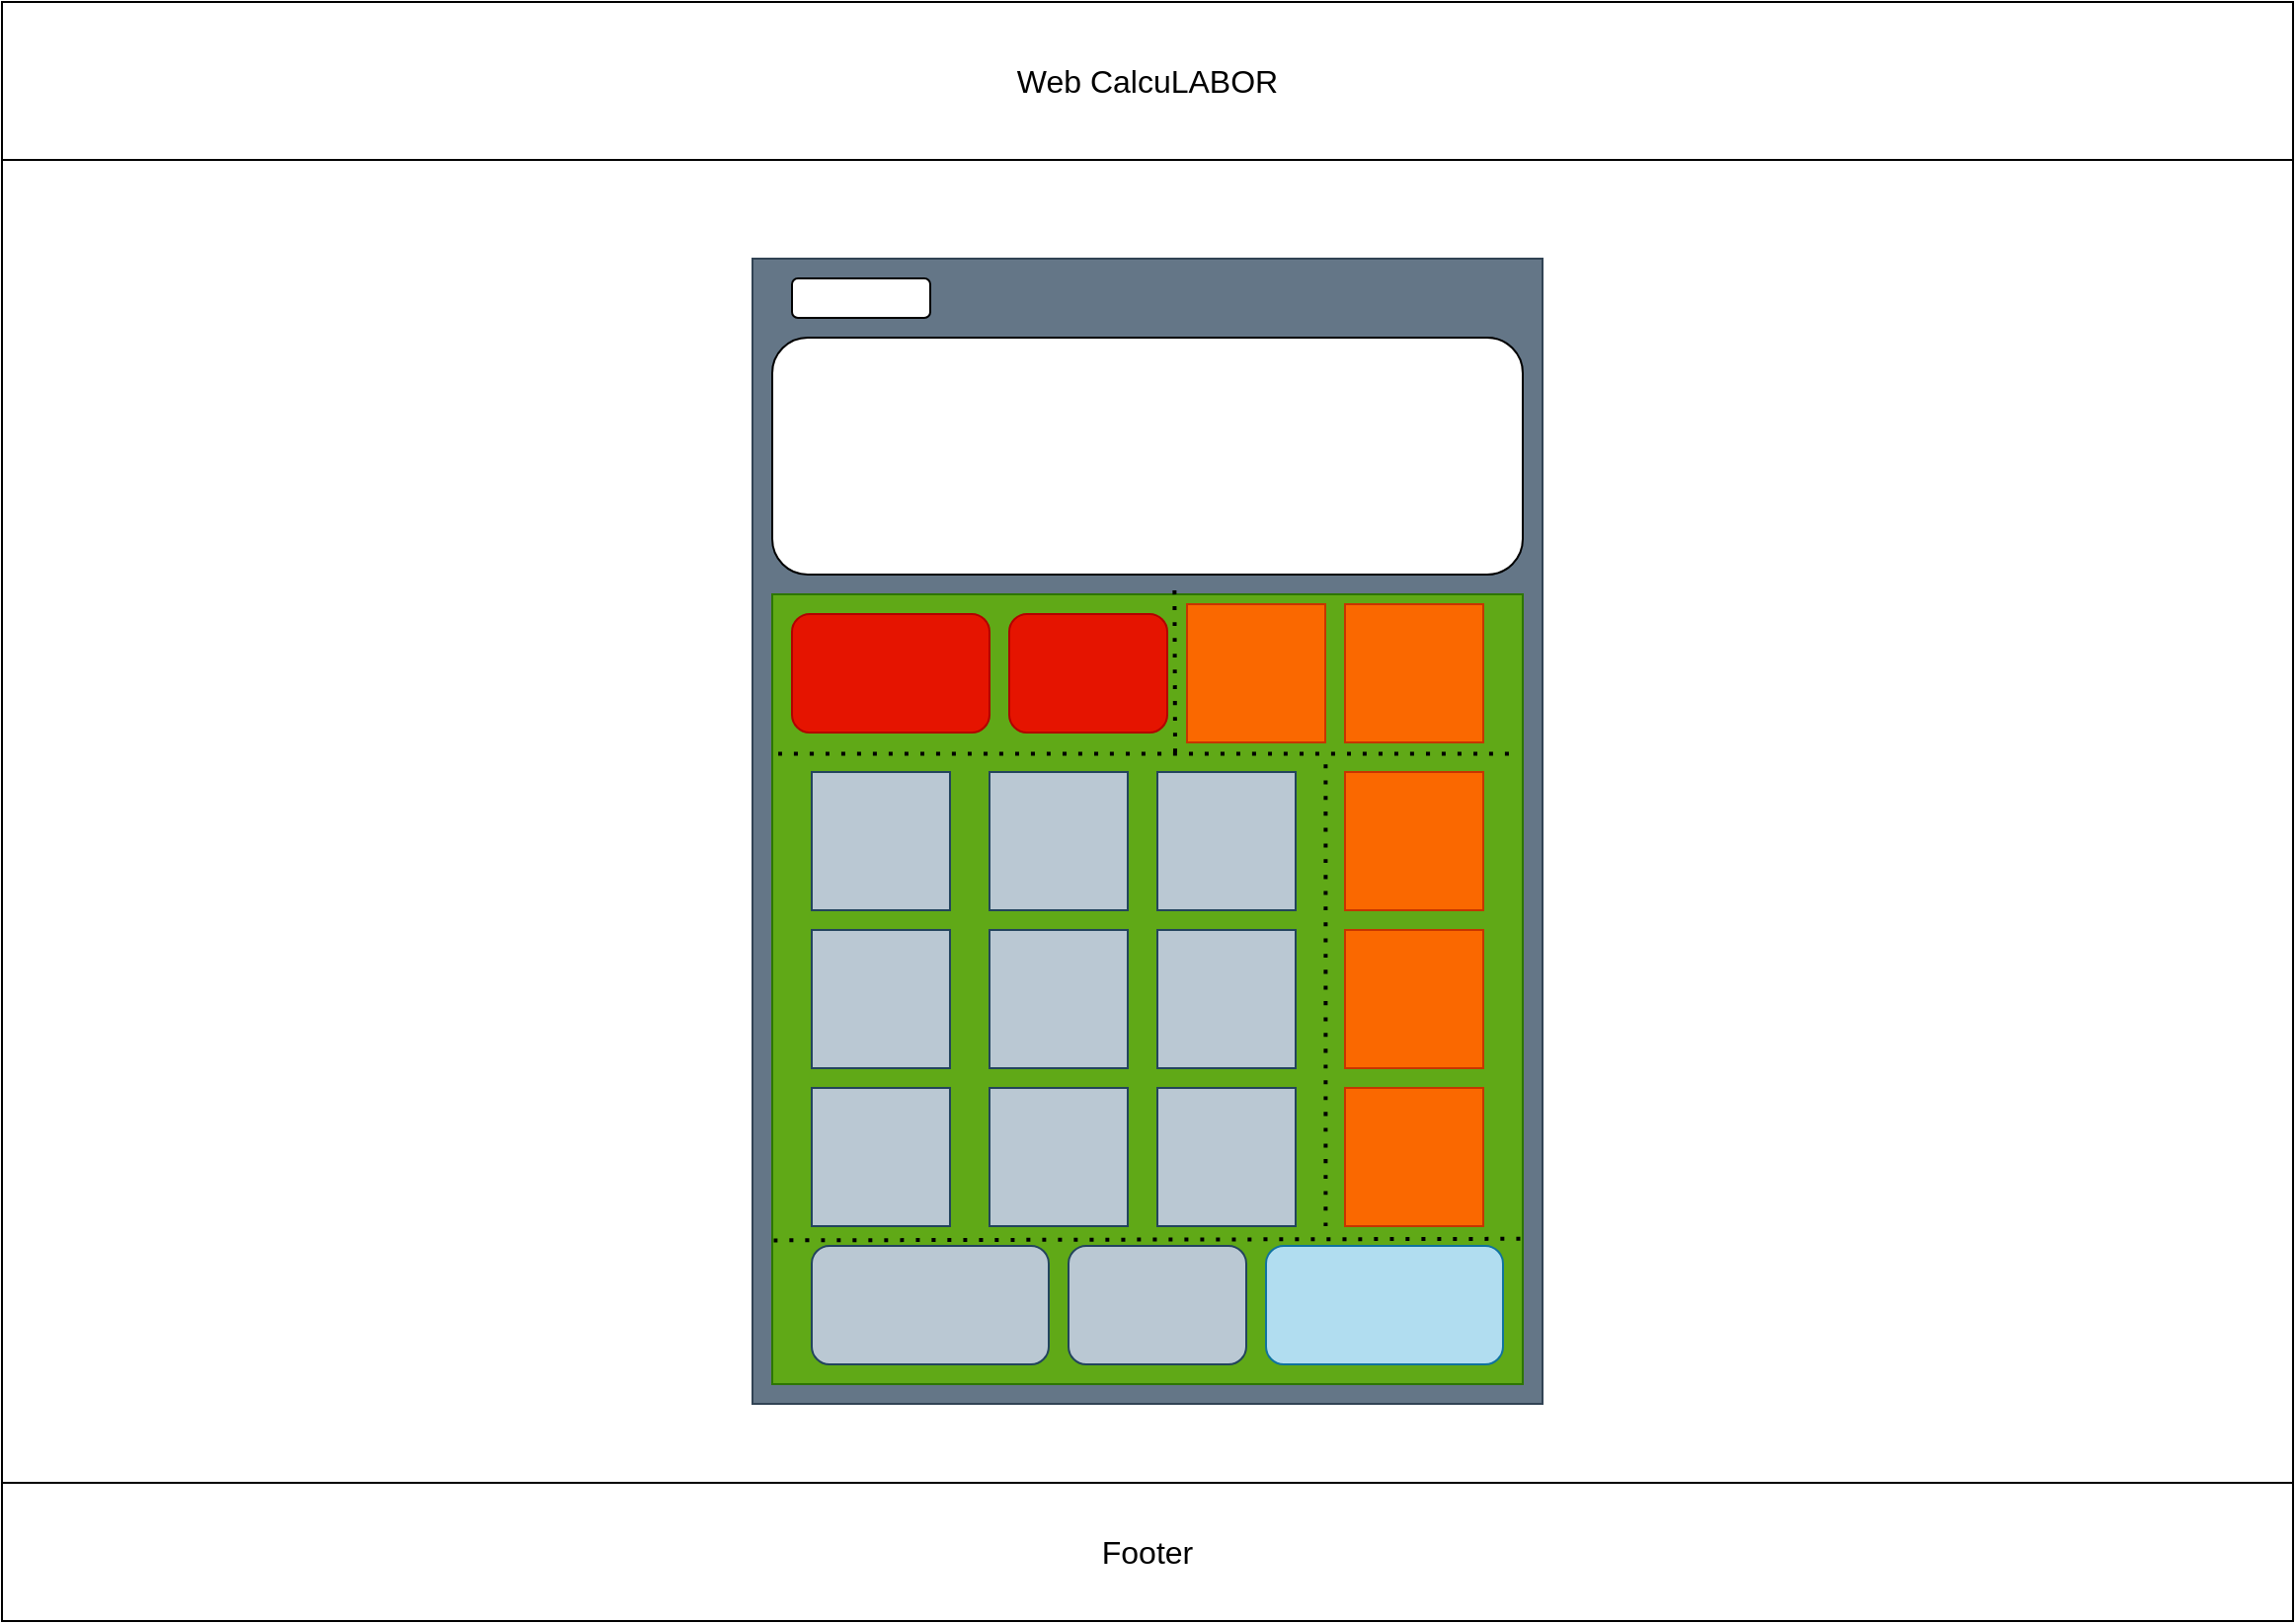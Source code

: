 <mxfile version="22.0.8" type="device">
  <diagram name="Page-1" id="lbvEOw-CsN-eb34fIVOR">
    <mxGraphModel dx="695" dy="772" grid="1" gridSize="10" guides="1" tooltips="1" connect="1" arrows="1" fold="1" page="1" pageScale="1" pageWidth="1169" pageHeight="827" math="0" shadow="0">
      <root>
        <mxCell id="0" />
        <mxCell id="1" parent="0" />
        <mxCell id="jW83JBykvSTa1SDl8wJ5-1" value="Web CalcuLABOR" style="rounded=0;whiteSpace=wrap;html=1;fontSize=16;" vertex="1" parent="1">
          <mxGeometry width="1160" height="80" as="geometry" />
        </mxCell>
        <mxCell id="jW83JBykvSTa1SDl8wJ5-2" value="" style="rounded=0;whiteSpace=wrap;html=1;fontSize=16;" vertex="1" parent="1">
          <mxGeometry y="80" width="1160" height="670" as="geometry" />
        </mxCell>
        <mxCell id="jW83JBykvSTa1SDl8wJ5-3" value="Footer" style="rounded=0;whiteSpace=wrap;html=1;fontSize=16;" vertex="1" parent="1">
          <mxGeometry y="750" width="1160" height="70" as="geometry" />
        </mxCell>
        <mxCell id="jW83JBykvSTa1SDl8wJ5-4" value="" style="rounded=0;whiteSpace=wrap;html=1;fontSize=16;fillColor=#647687;fontColor=#ffffff;strokeColor=#314354;" vertex="1" parent="1">
          <mxGeometry x="380" y="130" width="400" height="580" as="geometry" />
        </mxCell>
        <mxCell id="jW83JBykvSTa1SDl8wJ5-5" value="" style="rounded=1;whiteSpace=wrap;html=1;fontSize=16;" vertex="1" parent="1">
          <mxGeometry x="390" y="170" width="380" height="120" as="geometry" />
        </mxCell>
        <mxCell id="jW83JBykvSTa1SDl8wJ5-6" value="" style="rounded=1;whiteSpace=wrap;html=1;fontSize=16;" vertex="1" parent="1">
          <mxGeometry x="400" y="140" width="70" height="20" as="geometry" />
        </mxCell>
        <mxCell id="jW83JBykvSTa1SDl8wJ5-38" value="" style="rounded=0;whiteSpace=wrap;html=1;fontSize=16;fillColor=#60a917;fontColor=#ffffff;strokeColor=#2D7600;" vertex="1" parent="1">
          <mxGeometry x="390" y="300" width="380" height="400" as="geometry" />
        </mxCell>
        <mxCell id="jW83JBykvSTa1SDl8wJ5-7" value="" style="rounded=1;whiteSpace=wrap;html=1;fontSize=16;fillColor=#e51400;fontColor=#ffffff;strokeColor=#B20000;" vertex="1" parent="1">
          <mxGeometry x="510" y="310" width="80" height="60" as="geometry" />
        </mxCell>
        <mxCell id="jW83JBykvSTa1SDl8wJ5-8" value="" style="rounded=1;whiteSpace=wrap;html=1;fontSize=16;fillColor=#e51400;fontColor=#ffffff;strokeColor=#B20000;" vertex="1" parent="1">
          <mxGeometry x="400" y="310" width="100" height="60" as="geometry" />
        </mxCell>
        <mxCell id="jW83JBykvSTa1SDl8wJ5-9" value="" style="whiteSpace=wrap;html=1;aspect=fixed;fontSize=16;fillColor=#bac8d3;strokeColor=#23445d;" vertex="1" parent="1">
          <mxGeometry x="410" y="390" width="70" height="70" as="geometry" />
        </mxCell>
        <mxCell id="jW83JBykvSTa1SDl8wJ5-10" value="" style="whiteSpace=wrap;html=1;aspect=fixed;fontSize=16;fillColor=#bac8d3;strokeColor=#23445d;" vertex="1" parent="1">
          <mxGeometry x="500" y="390" width="70" height="70" as="geometry" />
        </mxCell>
        <mxCell id="jW83JBykvSTa1SDl8wJ5-11" value="" style="whiteSpace=wrap;html=1;aspect=fixed;fontSize=16;fillColor=#bac8d3;strokeColor=#23445d;" vertex="1" parent="1">
          <mxGeometry x="585" y="390" width="70" height="70" as="geometry" />
        </mxCell>
        <mxCell id="jW83JBykvSTa1SDl8wJ5-12" value="" style="whiteSpace=wrap;html=1;aspect=fixed;fontSize=16;fillColor=#fa6800;fontColor=#000000;strokeColor=#C73500;" vertex="1" parent="1">
          <mxGeometry x="680" y="390" width="70" height="70" as="geometry" />
        </mxCell>
        <mxCell id="jW83JBykvSTa1SDl8wJ5-18" value="" style="whiteSpace=wrap;html=1;aspect=fixed;fontSize=16;fillColor=#bac8d3;strokeColor=#23445d;" vertex="1" parent="1">
          <mxGeometry x="410" y="470" width="70" height="70" as="geometry" />
        </mxCell>
        <mxCell id="jW83JBykvSTa1SDl8wJ5-19" value="" style="whiteSpace=wrap;html=1;aspect=fixed;fontSize=16;fillColor=#bac8d3;strokeColor=#23445d;" vertex="1" parent="1">
          <mxGeometry x="500" y="470" width="70" height="70" as="geometry" />
        </mxCell>
        <mxCell id="jW83JBykvSTa1SDl8wJ5-20" value="" style="whiteSpace=wrap;html=1;aspect=fixed;fontSize=16;fillColor=#bac8d3;strokeColor=#23445d;" vertex="1" parent="1">
          <mxGeometry x="585" y="470" width="70" height="70" as="geometry" />
        </mxCell>
        <mxCell id="jW83JBykvSTa1SDl8wJ5-21" value="" style="whiteSpace=wrap;html=1;aspect=fixed;fontSize=16;fillColor=#fa6800;fontColor=#000000;strokeColor=#C73500;" vertex="1" parent="1">
          <mxGeometry x="680" y="470" width="70" height="70" as="geometry" />
        </mxCell>
        <mxCell id="jW83JBykvSTa1SDl8wJ5-22" value="" style="whiteSpace=wrap;html=1;aspect=fixed;fontSize=16;fillColor=#bac8d3;strokeColor=#23445d;" vertex="1" parent="1">
          <mxGeometry x="410" y="550" width="70" height="70" as="geometry" />
        </mxCell>
        <mxCell id="jW83JBykvSTa1SDl8wJ5-23" value="" style="whiteSpace=wrap;html=1;aspect=fixed;fontSize=16;fillColor=#bac8d3;strokeColor=#23445d;" vertex="1" parent="1">
          <mxGeometry x="500" y="550" width="70" height="70" as="geometry" />
        </mxCell>
        <mxCell id="jW83JBykvSTa1SDl8wJ5-24" value="" style="whiteSpace=wrap;html=1;aspect=fixed;fontSize=16;fillColor=#bac8d3;strokeColor=#23445d;" vertex="1" parent="1">
          <mxGeometry x="585" y="550" width="70" height="70" as="geometry" />
        </mxCell>
        <mxCell id="jW83JBykvSTa1SDl8wJ5-25" value="" style="whiteSpace=wrap;html=1;aspect=fixed;fontSize=16;fillColor=#fa6800;fontColor=#000000;strokeColor=#C73500;" vertex="1" parent="1">
          <mxGeometry x="680" y="550" width="70" height="70" as="geometry" />
        </mxCell>
        <mxCell id="jW83JBykvSTa1SDl8wJ5-27" value="" style="rounded=1;whiteSpace=wrap;html=1;fontSize=16;fillColor=#b1ddf0;strokeColor=#10739e;" vertex="1" parent="1">
          <mxGeometry x="640" y="630" width="120" height="60" as="geometry" />
        </mxCell>
        <mxCell id="jW83JBykvSTa1SDl8wJ5-28" value="" style="rounded=1;whiteSpace=wrap;html=1;fontSize=16;fillColor=#bac8d3;strokeColor=#23445d;" vertex="1" parent="1">
          <mxGeometry x="540" y="630" width="90" height="60" as="geometry" />
        </mxCell>
        <mxCell id="jW83JBykvSTa1SDl8wJ5-29" value="" style="rounded=1;whiteSpace=wrap;html=1;fontSize=16;fillColor=#bac8d3;strokeColor=#23445d;" vertex="1" parent="1">
          <mxGeometry x="410" y="630" width="120" height="60" as="geometry" />
        </mxCell>
        <mxCell id="jW83JBykvSTa1SDl8wJ5-30" value="" style="whiteSpace=wrap;html=1;aspect=fixed;fontSize=16;fillColor=#fa6800;fontColor=#000000;strokeColor=#C73500;" vertex="1" parent="1">
          <mxGeometry x="680" y="305" width="70" height="70" as="geometry" />
        </mxCell>
        <mxCell id="jW83JBykvSTa1SDl8wJ5-32" value="" style="whiteSpace=wrap;html=1;aspect=fixed;fontSize=16;fillColor=#fa6800;fontColor=#000000;strokeColor=#C73500;" vertex="1" parent="1">
          <mxGeometry x="600" y="305" width="70" height="70" as="geometry" />
        </mxCell>
        <mxCell id="jW83JBykvSTa1SDl8wJ5-36" value="" style="endArrow=none;dashed=1;html=1;dashPattern=1 3;strokeWidth=2;rounded=0;fontSize=12;startSize=8;endSize=8;curved=1;" edge="1" parent="1">
          <mxGeometry width="50" height="50" relative="1" as="geometry">
            <mxPoint x="670.2" y="620" as="sourcePoint" />
            <mxPoint x="670.2" y="380" as="targetPoint" />
          </mxGeometry>
        </mxCell>
        <mxCell id="jW83JBykvSTa1SDl8wJ5-39" value="" style="endArrow=none;dashed=1;html=1;dashPattern=1 3;strokeWidth=2;rounded=0;fontSize=12;startSize=8;endSize=8;curved=1;entryX=0.996;entryY=0.202;entryDx=0;entryDy=0;entryPerimeter=0;exitX=0.008;exitY=0.202;exitDx=0;exitDy=0;exitPerimeter=0;" edge="1" parent="1" source="jW83JBykvSTa1SDl8wJ5-38" target="jW83JBykvSTa1SDl8wJ5-38">
          <mxGeometry width="50" height="50" relative="1" as="geometry">
            <mxPoint x="800" y="490" as="sourcePoint" />
            <mxPoint x="850" y="440" as="targetPoint" />
          </mxGeometry>
        </mxCell>
        <mxCell id="jW83JBykvSTa1SDl8wJ5-40" value="" style="endArrow=none;dashed=1;html=1;dashPattern=1 3;strokeWidth=2;rounded=0;fontSize=12;startSize=8;endSize=8;curved=1;entryX=0.999;entryY=0.816;entryDx=0;entryDy=0;entryPerimeter=0;exitX=0.002;exitY=0.818;exitDx=0;exitDy=0;exitPerimeter=0;" edge="1" parent="1" source="jW83JBykvSTa1SDl8wJ5-38" target="jW83JBykvSTa1SDl8wJ5-38">
          <mxGeometry width="50" height="50" relative="1" as="geometry">
            <mxPoint x="403" y="391" as="sourcePoint" />
            <mxPoint x="778" y="391" as="targetPoint" />
          </mxGeometry>
        </mxCell>
        <mxCell id="jW83JBykvSTa1SDl8wJ5-41" value="" style="endArrow=none;dashed=1;html=1;dashPattern=1 3;strokeWidth=2;rounded=0;fontSize=12;startSize=8;endSize=8;curved=1;entryX=0.536;entryY=-0.006;entryDx=0;entryDy=0;entryPerimeter=0;" edge="1" parent="1" target="jW83JBykvSTa1SDl8wJ5-38">
          <mxGeometry width="50" height="50" relative="1" as="geometry">
            <mxPoint x="594" y="380" as="sourcePoint" />
            <mxPoint x="850" y="440" as="targetPoint" />
          </mxGeometry>
        </mxCell>
      </root>
    </mxGraphModel>
  </diagram>
</mxfile>
